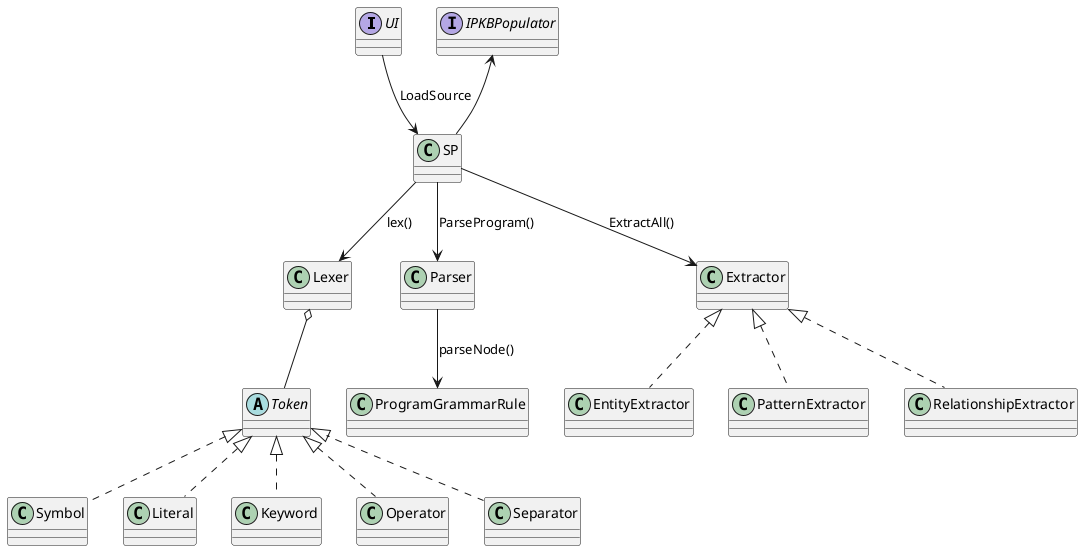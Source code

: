 @startuml

interface UI
interface IPKBPopulator

class SP
class Lexer
abstract class Token
Token <|.. Symbol
Token <|.. Literal
Token <|.. Keyword
Token <|.. Operator
Token <|.. Separator

class Parser
class EntityExtractor
class PatternExtractor
class RelationshipExtractor

SP -up-> IPKBPopulator
SP <-up- UI: LoadSource

SP -down-> Lexer: lex()
SP -down-> Parser: ParseProgram()
SP -down-> Extractor: ExtractAll()

Lexer o-- Token
Parser -down-> ProgramGrammarRule: parseNode()

Extractor <|.. EntityExtractor
Extractor <|.. PatternExtractor
Extractor <|.. RelationshipExtractor

@enduml

